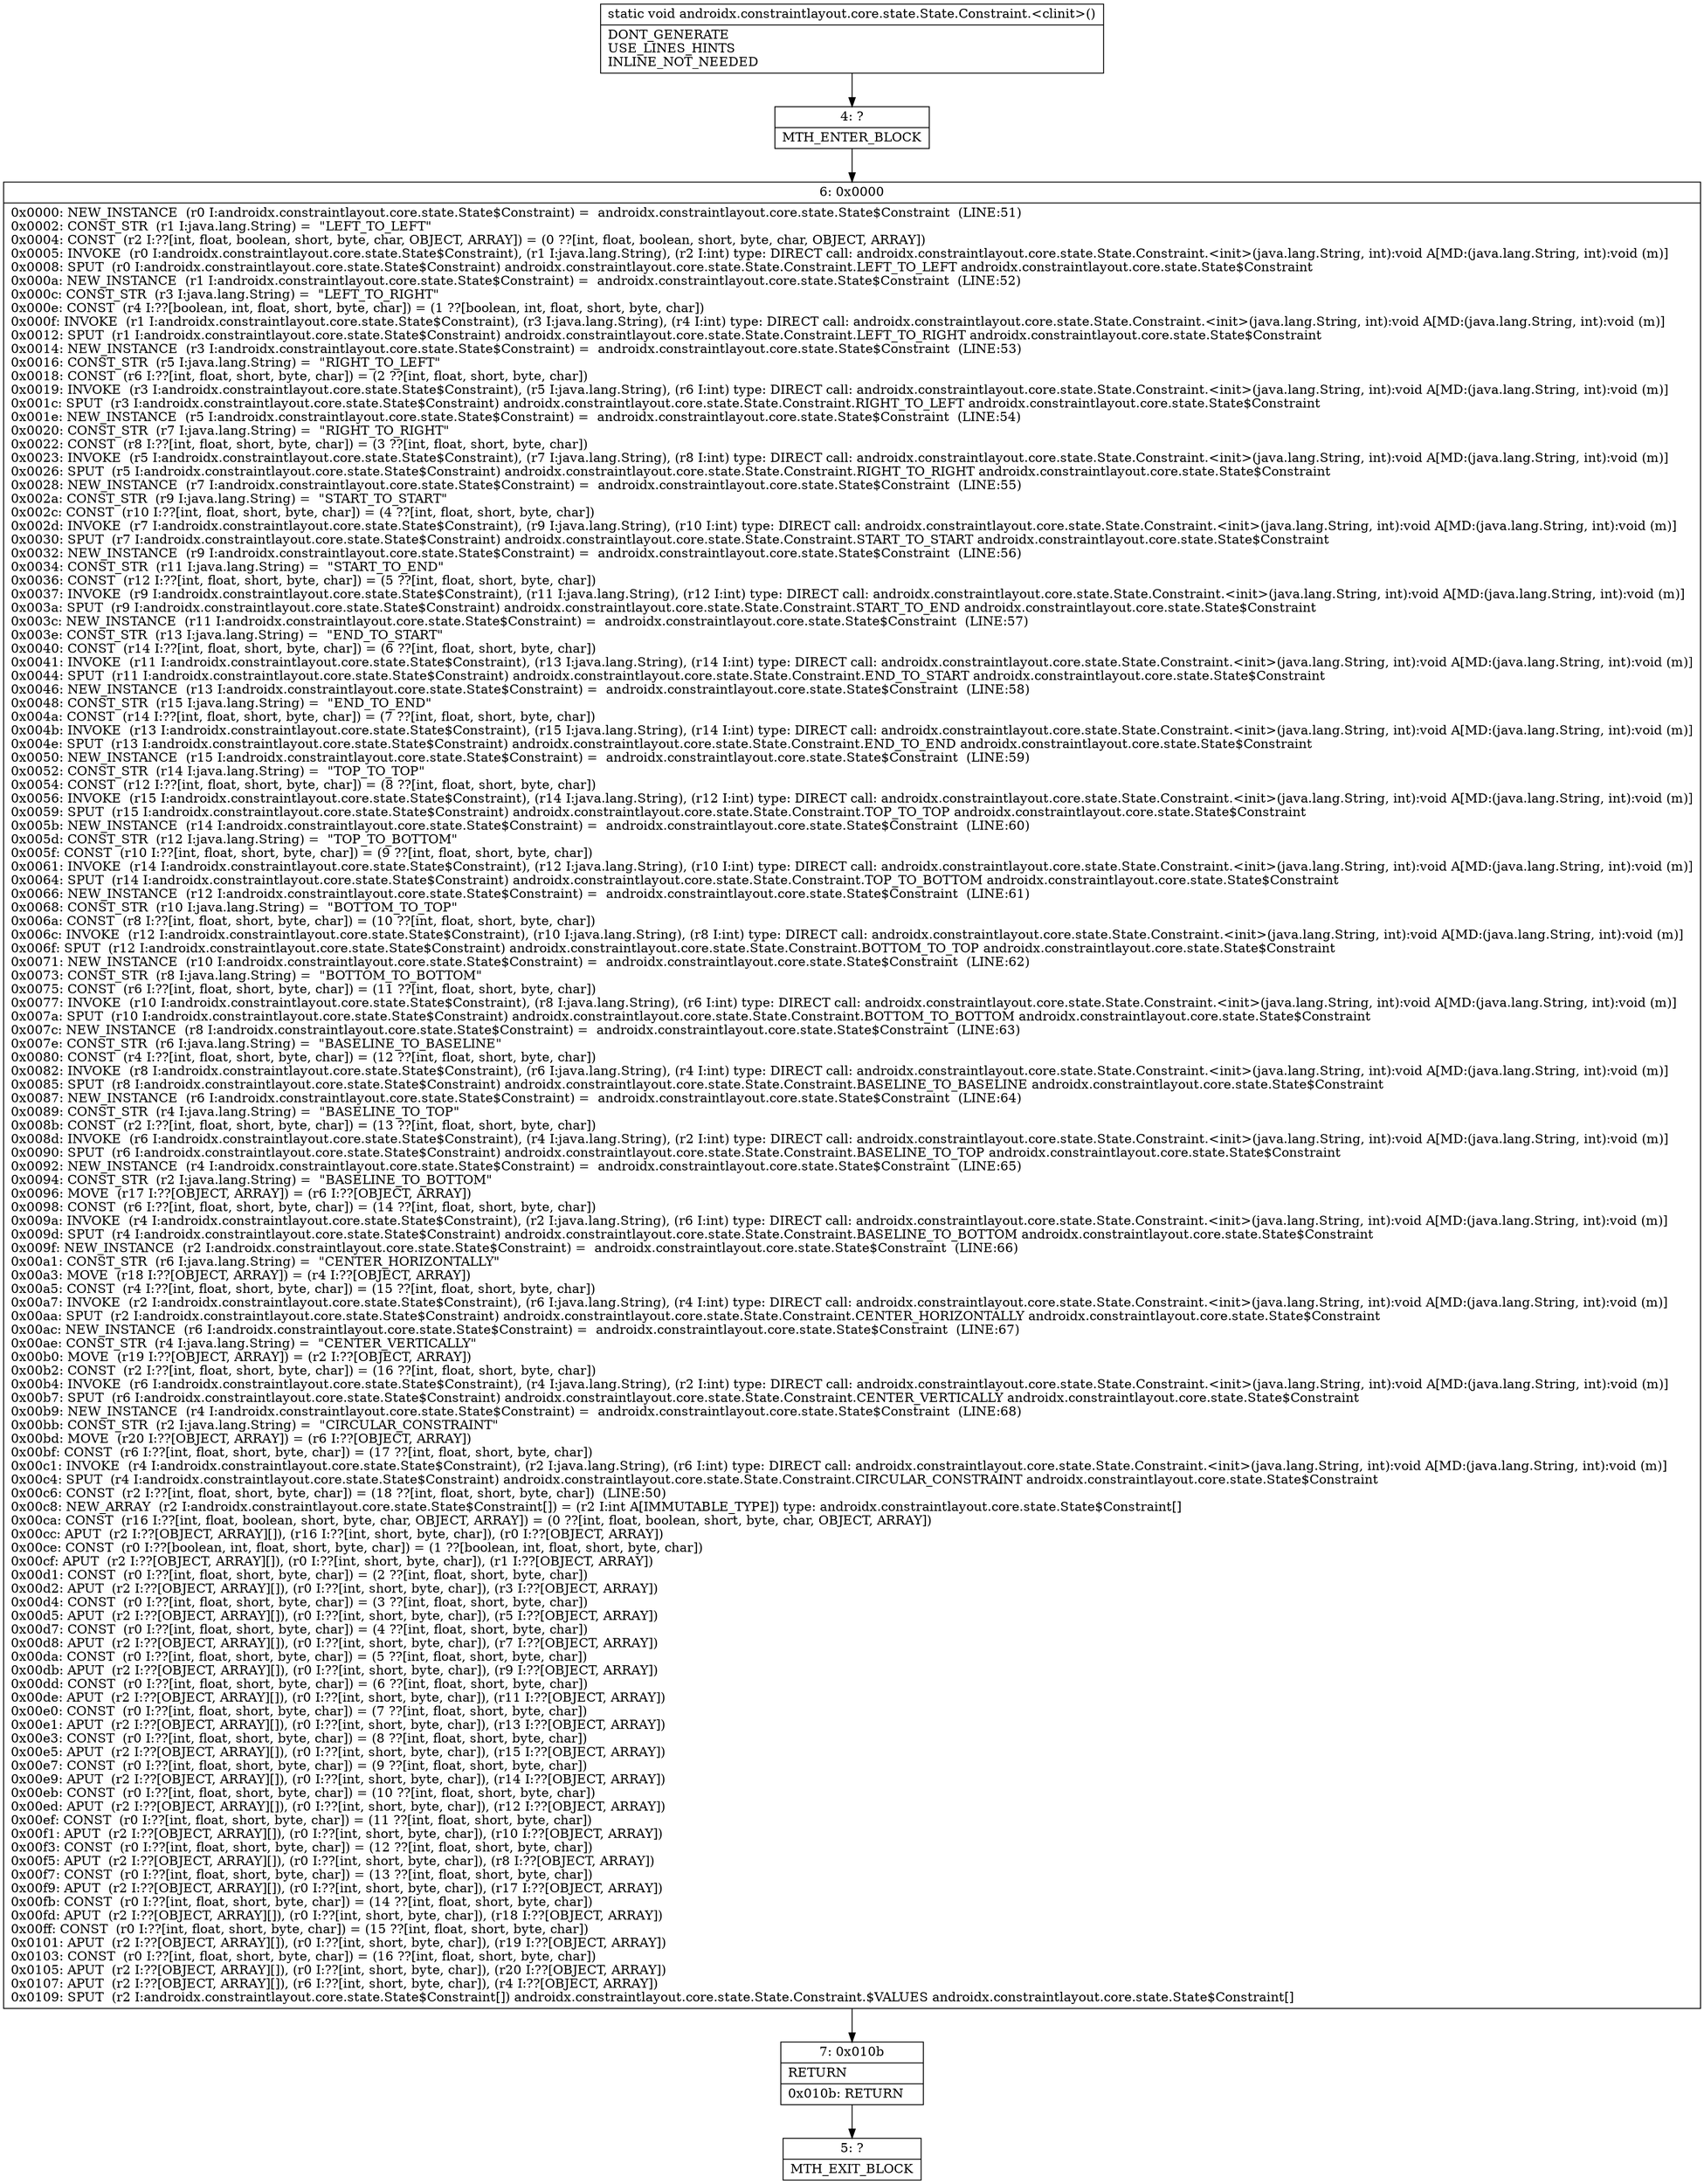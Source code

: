 digraph "CFG forandroidx.constraintlayout.core.state.State.Constraint.\<clinit\>()V" {
Node_4 [shape=record,label="{4\:\ ?|MTH_ENTER_BLOCK\l}"];
Node_6 [shape=record,label="{6\:\ 0x0000|0x0000: NEW_INSTANCE  (r0 I:androidx.constraintlayout.core.state.State$Constraint) =  androidx.constraintlayout.core.state.State$Constraint  (LINE:51)\l0x0002: CONST_STR  (r1 I:java.lang.String) =  \"LEFT_TO_LEFT\" \l0x0004: CONST  (r2 I:??[int, float, boolean, short, byte, char, OBJECT, ARRAY]) = (0 ??[int, float, boolean, short, byte, char, OBJECT, ARRAY]) \l0x0005: INVOKE  (r0 I:androidx.constraintlayout.core.state.State$Constraint), (r1 I:java.lang.String), (r2 I:int) type: DIRECT call: androidx.constraintlayout.core.state.State.Constraint.\<init\>(java.lang.String, int):void A[MD:(java.lang.String, int):void (m)]\l0x0008: SPUT  (r0 I:androidx.constraintlayout.core.state.State$Constraint) androidx.constraintlayout.core.state.State.Constraint.LEFT_TO_LEFT androidx.constraintlayout.core.state.State$Constraint \l0x000a: NEW_INSTANCE  (r1 I:androidx.constraintlayout.core.state.State$Constraint) =  androidx.constraintlayout.core.state.State$Constraint  (LINE:52)\l0x000c: CONST_STR  (r3 I:java.lang.String) =  \"LEFT_TO_RIGHT\" \l0x000e: CONST  (r4 I:??[boolean, int, float, short, byte, char]) = (1 ??[boolean, int, float, short, byte, char]) \l0x000f: INVOKE  (r1 I:androidx.constraintlayout.core.state.State$Constraint), (r3 I:java.lang.String), (r4 I:int) type: DIRECT call: androidx.constraintlayout.core.state.State.Constraint.\<init\>(java.lang.String, int):void A[MD:(java.lang.String, int):void (m)]\l0x0012: SPUT  (r1 I:androidx.constraintlayout.core.state.State$Constraint) androidx.constraintlayout.core.state.State.Constraint.LEFT_TO_RIGHT androidx.constraintlayout.core.state.State$Constraint \l0x0014: NEW_INSTANCE  (r3 I:androidx.constraintlayout.core.state.State$Constraint) =  androidx.constraintlayout.core.state.State$Constraint  (LINE:53)\l0x0016: CONST_STR  (r5 I:java.lang.String) =  \"RIGHT_TO_LEFT\" \l0x0018: CONST  (r6 I:??[int, float, short, byte, char]) = (2 ??[int, float, short, byte, char]) \l0x0019: INVOKE  (r3 I:androidx.constraintlayout.core.state.State$Constraint), (r5 I:java.lang.String), (r6 I:int) type: DIRECT call: androidx.constraintlayout.core.state.State.Constraint.\<init\>(java.lang.String, int):void A[MD:(java.lang.String, int):void (m)]\l0x001c: SPUT  (r3 I:androidx.constraintlayout.core.state.State$Constraint) androidx.constraintlayout.core.state.State.Constraint.RIGHT_TO_LEFT androidx.constraintlayout.core.state.State$Constraint \l0x001e: NEW_INSTANCE  (r5 I:androidx.constraintlayout.core.state.State$Constraint) =  androidx.constraintlayout.core.state.State$Constraint  (LINE:54)\l0x0020: CONST_STR  (r7 I:java.lang.String) =  \"RIGHT_TO_RIGHT\" \l0x0022: CONST  (r8 I:??[int, float, short, byte, char]) = (3 ??[int, float, short, byte, char]) \l0x0023: INVOKE  (r5 I:androidx.constraintlayout.core.state.State$Constraint), (r7 I:java.lang.String), (r8 I:int) type: DIRECT call: androidx.constraintlayout.core.state.State.Constraint.\<init\>(java.lang.String, int):void A[MD:(java.lang.String, int):void (m)]\l0x0026: SPUT  (r5 I:androidx.constraintlayout.core.state.State$Constraint) androidx.constraintlayout.core.state.State.Constraint.RIGHT_TO_RIGHT androidx.constraintlayout.core.state.State$Constraint \l0x0028: NEW_INSTANCE  (r7 I:androidx.constraintlayout.core.state.State$Constraint) =  androidx.constraintlayout.core.state.State$Constraint  (LINE:55)\l0x002a: CONST_STR  (r9 I:java.lang.String) =  \"START_TO_START\" \l0x002c: CONST  (r10 I:??[int, float, short, byte, char]) = (4 ??[int, float, short, byte, char]) \l0x002d: INVOKE  (r7 I:androidx.constraintlayout.core.state.State$Constraint), (r9 I:java.lang.String), (r10 I:int) type: DIRECT call: androidx.constraintlayout.core.state.State.Constraint.\<init\>(java.lang.String, int):void A[MD:(java.lang.String, int):void (m)]\l0x0030: SPUT  (r7 I:androidx.constraintlayout.core.state.State$Constraint) androidx.constraintlayout.core.state.State.Constraint.START_TO_START androidx.constraintlayout.core.state.State$Constraint \l0x0032: NEW_INSTANCE  (r9 I:androidx.constraintlayout.core.state.State$Constraint) =  androidx.constraintlayout.core.state.State$Constraint  (LINE:56)\l0x0034: CONST_STR  (r11 I:java.lang.String) =  \"START_TO_END\" \l0x0036: CONST  (r12 I:??[int, float, short, byte, char]) = (5 ??[int, float, short, byte, char]) \l0x0037: INVOKE  (r9 I:androidx.constraintlayout.core.state.State$Constraint), (r11 I:java.lang.String), (r12 I:int) type: DIRECT call: androidx.constraintlayout.core.state.State.Constraint.\<init\>(java.lang.String, int):void A[MD:(java.lang.String, int):void (m)]\l0x003a: SPUT  (r9 I:androidx.constraintlayout.core.state.State$Constraint) androidx.constraintlayout.core.state.State.Constraint.START_TO_END androidx.constraintlayout.core.state.State$Constraint \l0x003c: NEW_INSTANCE  (r11 I:androidx.constraintlayout.core.state.State$Constraint) =  androidx.constraintlayout.core.state.State$Constraint  (LINE:57)\l0x003e: CONST_STR  (r13 I:java.lang.String) =  \"END_TO_START\" \l0x0040: CONST  (r14 I:??[int, float, short, byte, char]) = (6 ??[int, float, short, byte, char]) \l0x0041: INVOKE  (r11 I:androidx.constraintlayout.core.state.State$Constraint), (r13 I:java.lang.String), (r14 I:int) type: DIRECT call: androidx.constraintlayout.core.state.State.Constraint.\<init\>(java.lang.String, int):void A[MD:(java.lang.String, int):void (m)]\l0x0044: SPUT  (r11 I:androidx.constraintlayout.core.state.State$Constraint) androidx.constraintlayout.core.state.State.Constraint.END_TO_START androidx.constraintlayout.core.state.State$Constraint \l0x0046: NEW_INSTANCE  (r13 I:androidx.constraintlayout.core.state.State$Constraint) =  androidx.constraintlayout.core.state.State$Constraint  (LINE:58)\l0x0048: CONST_STR  (r15 I:java.lang.String) =  \"END_TO_END\" \l0x004a: CONST  (r14 I:??[int, float, short, byte, char]) = (7 ??[int, float, short, byte, char]) \l0x004b: INVOKE  (r13 I:androidx.constraintlayout.core.state.State$Constraint), (r15 I:java.lang.String), (r14 I:int) type: DIRECT call: androidx.constraintlayout.core.state.State.Constraint.\<init\>(java.lang.String, int):void A[MD:(java.lang.String, int):void (m)]\l0x004e: SPUT  (r13 I:androidx.constraintlayout.core.state.State$Constraint) androidx.constraintlayout.core.state.State.Constraint.END_TO_END androidx.constraintlayout.core.state.State$Constraint \l0x0050: NEW_INSTANCE  (r15 I:androidx.constraintlayout.core.state.State$Constraint) =  androidx.constraintlayout.core.state.State$Constraint  (LINE:59)\l0x0052: CONST_STR  (r14 I:java.lang.String) =  \"TOP_TO_TOP\" \l0x0054: CONST  (r12 I:??[int, float, short, byte, char]) = (8 ??[int, float, short, byte, char]) \l0x0056: INVOKE  (r15 I:androidx.constraintlayout.core.state.State$Constraint), (r14 I:java.lang.String), (r12 I:int) type: DIRECT call: androidx.constraintlayout.core.state.State.Constraint.\<init\>(java.lang.String, int):void A[MD:(java.lang.String, int):void (m)]\l0x0059: SPUT  (r15 I:androidx.constraintlayout.core.state.State$Constraint) androidx.constraintlayout.core.state.State.Constraint.TOP_TO_TOP androidx.constraintlayout.core.state.State$Constraint \l0x005b: NEW_INSTANCE  (r14 I:androidx.constraintlayout.core.state.State$Constraint) =  androidx.constraintlayout.core.state.State$Constraint  (LINE:60)\l0x005d: CONST_STR  (r12 I:java.lang.String) =  \"TOP_TO_BOTTOM\" \l0x005f: CONST  (r10 I:??[int, float, short, byte, char]) = (9 ??[int, float, short, byte, char]) \l0x0061: INVOKE  (r14 I:androidx.constraintlayout.core.state.State$Constraint), (r12 I:java.lang.String), (r10 I:int) type: DIRECT call: androidx.constraintlayout.core.state.State.Constraint.\<init\>(java.lang.String, int):void A[MD:(java.lang.String, int):void (m)]\l0x0064: SPUT  (r14 I:androidx.constraintlayout.core.state.State$Constraint) androidx.constraintlayout.core.state.State.Constraint.TOP_TO_BOTTOM androidx.constraintlayout.core.state.State$Constraint \l0x0066: NEW_INSTANCE  (r12 I:androidx.constraintlayout.core.state.State$Constraint) =  androidx.constraintlayout.core.state.State$Constraint  (LINE:61)\l0x0068: CONST_STR  (r10 I:java.lang.String) =  \"BOTTOM_TO_TOP\" \l0x006a: CONST  (r8 I:??[int, float, short, byte, char]) = (10 ??[int, float, short, byte, char]) \l0x006c: INVOKE  (r12 I:androidx.constraintlayout.core.state.State$Constraint), (r10 I:java.lang.String), (r8 I:int) type: DIRECT call: androidx.constraintlayout.core.state.State.Constraint.\<init\>(java.lang.String, int):void A[MD:(java.lang.String, int):void (m)]\l0x006f: SPUT  (r12 I:androidx.constraintlayout.core.state.State$Constraint) androidx.constraintlayout.core.state.State.Constraint.BOTTOM_TO_TOP androidx.constraintlayout.core.state.State$Constraint \l0x0071: NEW_INSTANCE  (r10 I:androidx.constraintlayout.core.state.State$Constraint) =  androidx.constraintlayout.core.state.State$Constraint  (LINE:62)\l0x0073: CONST_STR  (r8 I:java.lang.String) =  \"BOTTOM_TO_BOTTOM\" \l0x0075: CONST  (r6 I:??[int, float, short, byte, char]) = (11 ??[int, float, short, byte, char]) \l0x0077: INVOKE  (r10 I:androidx.constraintlayout.core.state.State$Constraint), (r8 I:java.lang.String), (r6 I:int) type: DIRECT call: androidx.constraintlayout.core.state.State.Constraint.\<init\>(java.lang.String, int):void A[MD:(java.lang.String, int):void (m)]\l0x007a: SPUT  (r10 I:androidx.constraintlayout.core.state.State$Constraint) androidx.constraintlayout.core.state.State.Constraint.BOTTOM_TO_BOTTOM androidx.constraintlayout.core.state.State$Constraint \l0x007c: NEW_INSTANCE  (r8 I:androidx.constraintlayout.core.state.State$Constraint) =  androidx.constraintlayout.core.state.State$Constraint  (LINE:63)\l0x007e: CONST_STR  (r6 I:java.lang.String) =  \"BASELINE_TO_BASELINE\" \l0x0080: CONST  (r4 I:??[int, float, short, byte, char]) = (12 ??[int, float, short, byte, char]) \l0x0082: INVOKE  (r8 I:androidx.constraintlayout.core.state.State$Constraint), (r6 I:java.lang.String), (r4 I:int) type: DIRECT call: androidx.constraintlayout.core.state.State.Constraint.\<init\>(java.lang.String, int):void A[MD:(java.lang.String, int):void (m)]\l0x0085: SPUT  (r8 I:androidx.constraintlayout.core.state.State$Constraint) androidx.constraintlayout.core.state.State.Constraint.BASELINE_TO_BASELINE androidx.constraintlayout.core.state.State$Constraint \l0x0087: NEW_INSTANCE  (r6 I:androidx.constraintlayout.core.state.State$Constraint) =  androidx.constraintlayout.core.state.State$Constraint  (LINE:64)\l0x0089: CONST_STR  (r4 I:java.lang.String) =  \"BASELINE_TO_TOP\" \l0x008b: CONST  (r2 I:??[int, float, short, byte, char]) = (13 ??[int, float, short, byte, char]) \l0x008d: INVOKE  (r6 I:androidx.constraintlayout.core.state.State$Constraint), (r4 I:java.lang.String), (r2 I:int) type: DIRECT call: androidx.constraintlayout.core.state.State.Constraint.\<init\>(java.lang.String, int):void A[MD:(java.lang.String, int):void (m)]\l0x0090: SPUT  (r6 I:androidx.constraintlayout.core.state.State$Constraint) androidx.constraintlayout.core.state.State.Constraint.BASELINE_TO_TOP androidx.constraintlayout.core.state.State$Constraint \l0x0092: NEW_INSTANCE  (r4 I:androidx.constraintlayout.core.state.State$Constraint) =  androidx.constraintlayout.core.state.State$Constraint  (LINE:65)\l0x0094: CONST_STR  (r2 I:java.lang.String) =  \"BASELINE_TO_BOTTOM\" \l0x0096: MOVE  (r17 I:??[OBJECT, ARRAY]) = (r6 I:??[OBJECT, ARRAY]) \l0x0098: CONST  (r6 I:??[int, float, short, byte, char]) = (14 ??[int, float, short, byte, char]) \l0x009a: INVOKE  (r4 I:androidx.constraintlayout.core.state.State$Constraint), (r2 I:java.lang.String), (r6 I:int) type: DIRECT call: androidx.constraintlayout.core.state.State.Constraint.\<init\>(java.lang.String, int):void A[MD:(java.lang.String, int):void (m)]\l0x009d: SPUT  (r4 I:androidx.constraintlayout.core.state.State$Constraint) androidx.constraintlayout.core.state.State.Constraint.BASELINE_TO_BOTTOM androidx.constraintlayout.core.state.State$Constraint \l0x009f: NEW_INSTANCE  (r2 I:androidx.constraintlayout.core.state.State$Constraint) =  androidx.constraintlayout.core.state.State$Constraint  (LINE:66)\l0x00a1: CONST_STR  (r6 I:java.lang.String) =  \"CENTER_HORIZONTALLY\" \l0x00a3: MOVE  (r18 I:??[OBJECT, ARRAY]) = (r4 I:??[OBJECT, ARRAY]) \l0x00a5: CONST  (r4 I:??[int, float, short, byte, char]) = (15 ??[int, float, short, byte, char]) \l0x00a7: INVOKE  (r2 I:androidx.constraintlayout.core.state.State$Constraint), (r6 I:java.lang.String), (r4 I:int) type: DIRECT call: androidx.constraintlayout.core.state.State.Constraint.\<init\>(java.lang.String, int):void A[MD:(java.lang.String, int):void (m)]\l0x00aa: SPUT  (r2 I:androidx.constraintlayout.core.state.State$Constraint) androidx.constraintlayout.core.state.State.Constraint.CENTER_HORIZONTALLY androidx.constraintlayout.core.state.State$Constraint \l0x00ac: NEW_INSTANCE  (r6 I:androidx.constraintlayout.core.state.State$Constraint) =  androidx.constraintlayout.core.state.State$Constraint  (LINE:67)\l0x00ae: CONST_STR  (r4 I:java.lang.String) =  \"CENTER_VERTICALLY\" \l0x00b0: MOVE  (r19 I:??[OBJECT, ARRAY]) = (r2 I:??[OBJECT, ARRAY]) \l0x00b2: CONST  (r2 I:??[int, float, short, byte, char]) = (16 ??[int, float, short, byte, char]) \l0x00b4: INVOKE  (r6 I:androidx.constraintlayout.core.state.State$Constraint), (r4 I:java.lang.String), (r2 I:int) type: DIRECT call: androidx.constraintlayout.core.state.State.Constraint.\<init\>(java.lang.String, int):void A[MD:(java.lang.String, int):void (m)]\l0x00b7: SPUT  (r6 I:androidx.constraintlayout.core.state.State$Constraint) androidx.constraintlayout.core.state.State.Constraint.CENTER_VERTICALLY androidx.constraintlayout.core.state.State$Constraint \l0x00b9: NEW_INSTANCE  (r4 I:androidx.constraintlayout.core.state.State$Constraint) =  androidx.constraintlayout.core.state.State$Constraint  (LINE:68)\l0x00bb: CONST_STR  (r2 I:java.lang.String) =  \"CIRCULAR_CONSTRAINT\" \l0x00bd: MOVE  (r20 I:??[OBJECT, ARRAY]) = (r6 I:??[OBJECT, ARRAY]) \l0x00bf: CONST  (r6 I:??[int, float, short, byte, char]) = (17 ??[int, float, short, byte, char]) \l0x00c1: INVOKE  (r4 I:androidx.constraintlayout.core.state.State$Constraint), (r2 I:java.lang.String), (r6 I:int) type: DIRECT call: androidx.constraintlayout.core.state.State.Constraint.\<init\>(java.lang.String, int):void A[MD:(java.lang.String, int):void (m)]\l0x00c4: SPUT  (r4 I:androidx.constraintlayout.core.state.State$Constraint) androidx.constraintlayout.core.state.State.Constraint.CIRCULAR_CONSTRAINT androidx.constraintlayout.core.state.State$Constraint \l0x00c6: CONST  (r2 I:??[int, float, short, byte, char]) = (18 ??[int, float, short, byte, char])  (LINE:50)\l0x00c8: NEW_ARRAY  (r2 I:androidx.constraintlayout.core.state.State$Constraint[]) = (r2 I:int A[IMMUTABLE_TYPE]) type: androidx.constraintlayout.core.state.State$Constraint[] \l0x00ca: CONST  (r16 I:??[int, float, boolean, short, byte, char, OBJECT, ARRAY]) = (0 ??[int, float, boolean, short, byte, char, OBJECT, ARRAY]) \l0x00cc: APUT  (r2 I:??[OBJECT, ARRAY][]), (r16 I:??[int, short, byte, char]), (r0 I:??[OBJECT, ARRAY]) \l0x00ce: CONST  (r0 I:??[boolean, int, float, short, byte, char]) = (1 ??[boolean, int, float, short, byte, char]) \l0x00cf: APUT  (r2 I:??[OBJECT, ARRAY][]), (r0 I:??[int, short, byte, char]), (r1 I:??[OBJECT, ARRAY]) \l0x00d1: CONST  (r0 I:??[int, float, short, byte, char]) = (2 ??[int, float, short, byte, char]) \l0x00d2: APUT  (r2 I:??[OBJECT, ARRAY][]), (r0 I:??[int, short, byte, char]), (r3 I:??[OBJECT, ARRAY]) \l0x00d4: CONST  (r0 I:??[int, float, short, byte, char]) = (3 ??[int, float, short, byte, char]) \l0x00d5: APUT  (r2 I:??[OBJECT, ARRAY][]), (r0 I:??[int, short, byte, char]), (r5 I:??[OBJECT, ARRAY]) \l0x00d7: CONST  (r0 I:??[int, float, short, byte, char]) = (4 ??[int, float, short, byte, char]) \l0x00d8: APUT  (r2 I:??[OBJECT, ARRAY][]), (r0 I:??[int, short, byte, char]), (r7 I:??[OBJECT, ARRAY]) \l0x00da: CONST  (r0 I:??[int, float, short, byte, char]) = (5 ??[int, float, short, byte, char]) \l0x00db: APUT  (r2 I:??[OBJECT, ARRAY][]), (r0 I:??[int, short, byte, char]), (r9 I:??[OBJECT, ARRAY]) \l0x00dd: CONST  (r0 I:??[int, float, short, byte, char]) = (6 ??[int, float, short, byte, char]) \l0x00de: APUT  (r2 I:??[OBJECT, ARRAY][]), (r0 I:??[int, short, byte, char]), (r11 I:??[OBJECT, ARRAY]) \l0x00e0: CONST  (r0 I:??[int, float, short, byte, char]) = (7 ??[int, float, short, byte, char]) \l0x00e1: APUT  (r2 I:??[OBJECT, ARRAY][]), (r0 I:??[int, short, byte, char]), (r13 I:??[OBJECT, ARRAY]) \l0x00e3: CONST  (r0 I:??[int, float, short, byte, char]) = (8 ??[int, float, short, byte, char]) \l0x00e5: APUT  (r2 I:??[OBJECT, ARRAY][]), (r0 I:??[int, short, byte, char]), (r15 I:??[OBJECT, ARRAY]) \l0x00e7: CONST  (r0 I:??[int, float, short, byte, char]) = (9 ??[int, float, short, byte, char]) \l0x00e9: APUT  (r2 I:??[OBJECT, ARRAY][]), (r0 I:??[int, short, byte, char]), (r14 I:??[OBJECT, ARRAY]) \l0x00eb: CONST  (r0 I:??[int, float, short, byte, char]) = (10 ??[int, float, short, byte, char]) \l0x00ed: APUT  (r2 I:??[OBJECT, ARRAY][]), (r0 I:??[int, short, byte, char]), (r12 I:??[OBJECT, ARRAY]) \l0x00ef: CONST  (r0 I:??[int, float, short, byte, char]) = (11 ??[int, float, short, byte, char]) \l0x00f1: APUT  (r2 I:??[OBJECT, ARRAY][]), (r0 I:??[int, short, byte, char]), (r10 I:??[OBJECT, ARRAY]) \l0x00f3: CONST  (r0 I:??[int, float, short, byte, char]) = (12 ??[int, float, short, byte, char]) \l0x00f5: APUT  (r2 I:??[OBJECT, ARRAY][]), (r0 I:??[int, short, byte, char]), (r8 I:??[OBJECT, ARRAY]) \l0x00f7: CONST  (r0 I:??[int, float, short, byte, char]) = (13 ??[int, float, short, byte, char]) \l0x00f9: APUT  (r2 I:??[OBJECT, ARRAY][]), (r0 I:??[int, short, byte, char]), (r17 I:??[OBJECT, ARRAY]) \l0x00fb: CONST  (r0 I:??[int, float, short, byte, char]) = (14 ??[int, float, short, byte, char]) \l0x00fd: APUT  (r2 I:??[OBJECT, ARRAY][]), (r0 I:??[int, short, byte, char]), (r18 I:??[OBJECT, ARRAY]) \l0x00ff: CONST  (r0 I:??[int, float, short, byte, char]) = (15 ??[int, float, short, byte, char]) \l0x0101: APUT  (r2 I:??[OBJECT, ARRAY][]), (r0 I:??[int, short, byte, char]), (r19 I:??[OBJECT, ARRAY]) \l0x0103: CONST  (r0 I:??[int, float, short, byte, char]) = (16 ??[int, float, short, byte, char]) \l0x0105: APUT  (r2 I:??[OBJECT, ARRAY][]), (r0 I:??[int, short, byte, char]), (r20 I:??[OBJECT, ARRAY]) \l0x0107: APUT  (r2 I:??[OBJECT, ARRAY][]), (r6 I:??[int, short, byte, char]), (r4 I:??[OBJECT, ARRAY]) \l0x0109: SPUT  (r2 I:androidx.constraintlayout.core.state.State$Constraint[]) androidx.constraintlayout.core.state.State.Constraint.$VALUES androidx.constraintlayout.core.state.State$Constraint[] \l}"];
Node_7 [shape=record,label="{7\:\ 0x010b|RETURN\l|0x010b: RETURN   \l}"];
Node_5 [shape=record,label="{5\:\ ?|MTH_EXIT_BLOCK\l}"];
MethodNode[shape=record,label="{static void androidx.constraintlayout.core.state.State.Constraint.\<clinit\>()  | DONT_GENERATE\lUSE_LINES_HINTS\lINLINE_NOT_NEEDED\l}"];
MethodNode -> Node_4;Node_4 -> Node_6;
Node_6 -> Node_7;
Node_7 -> Node_5;
}

